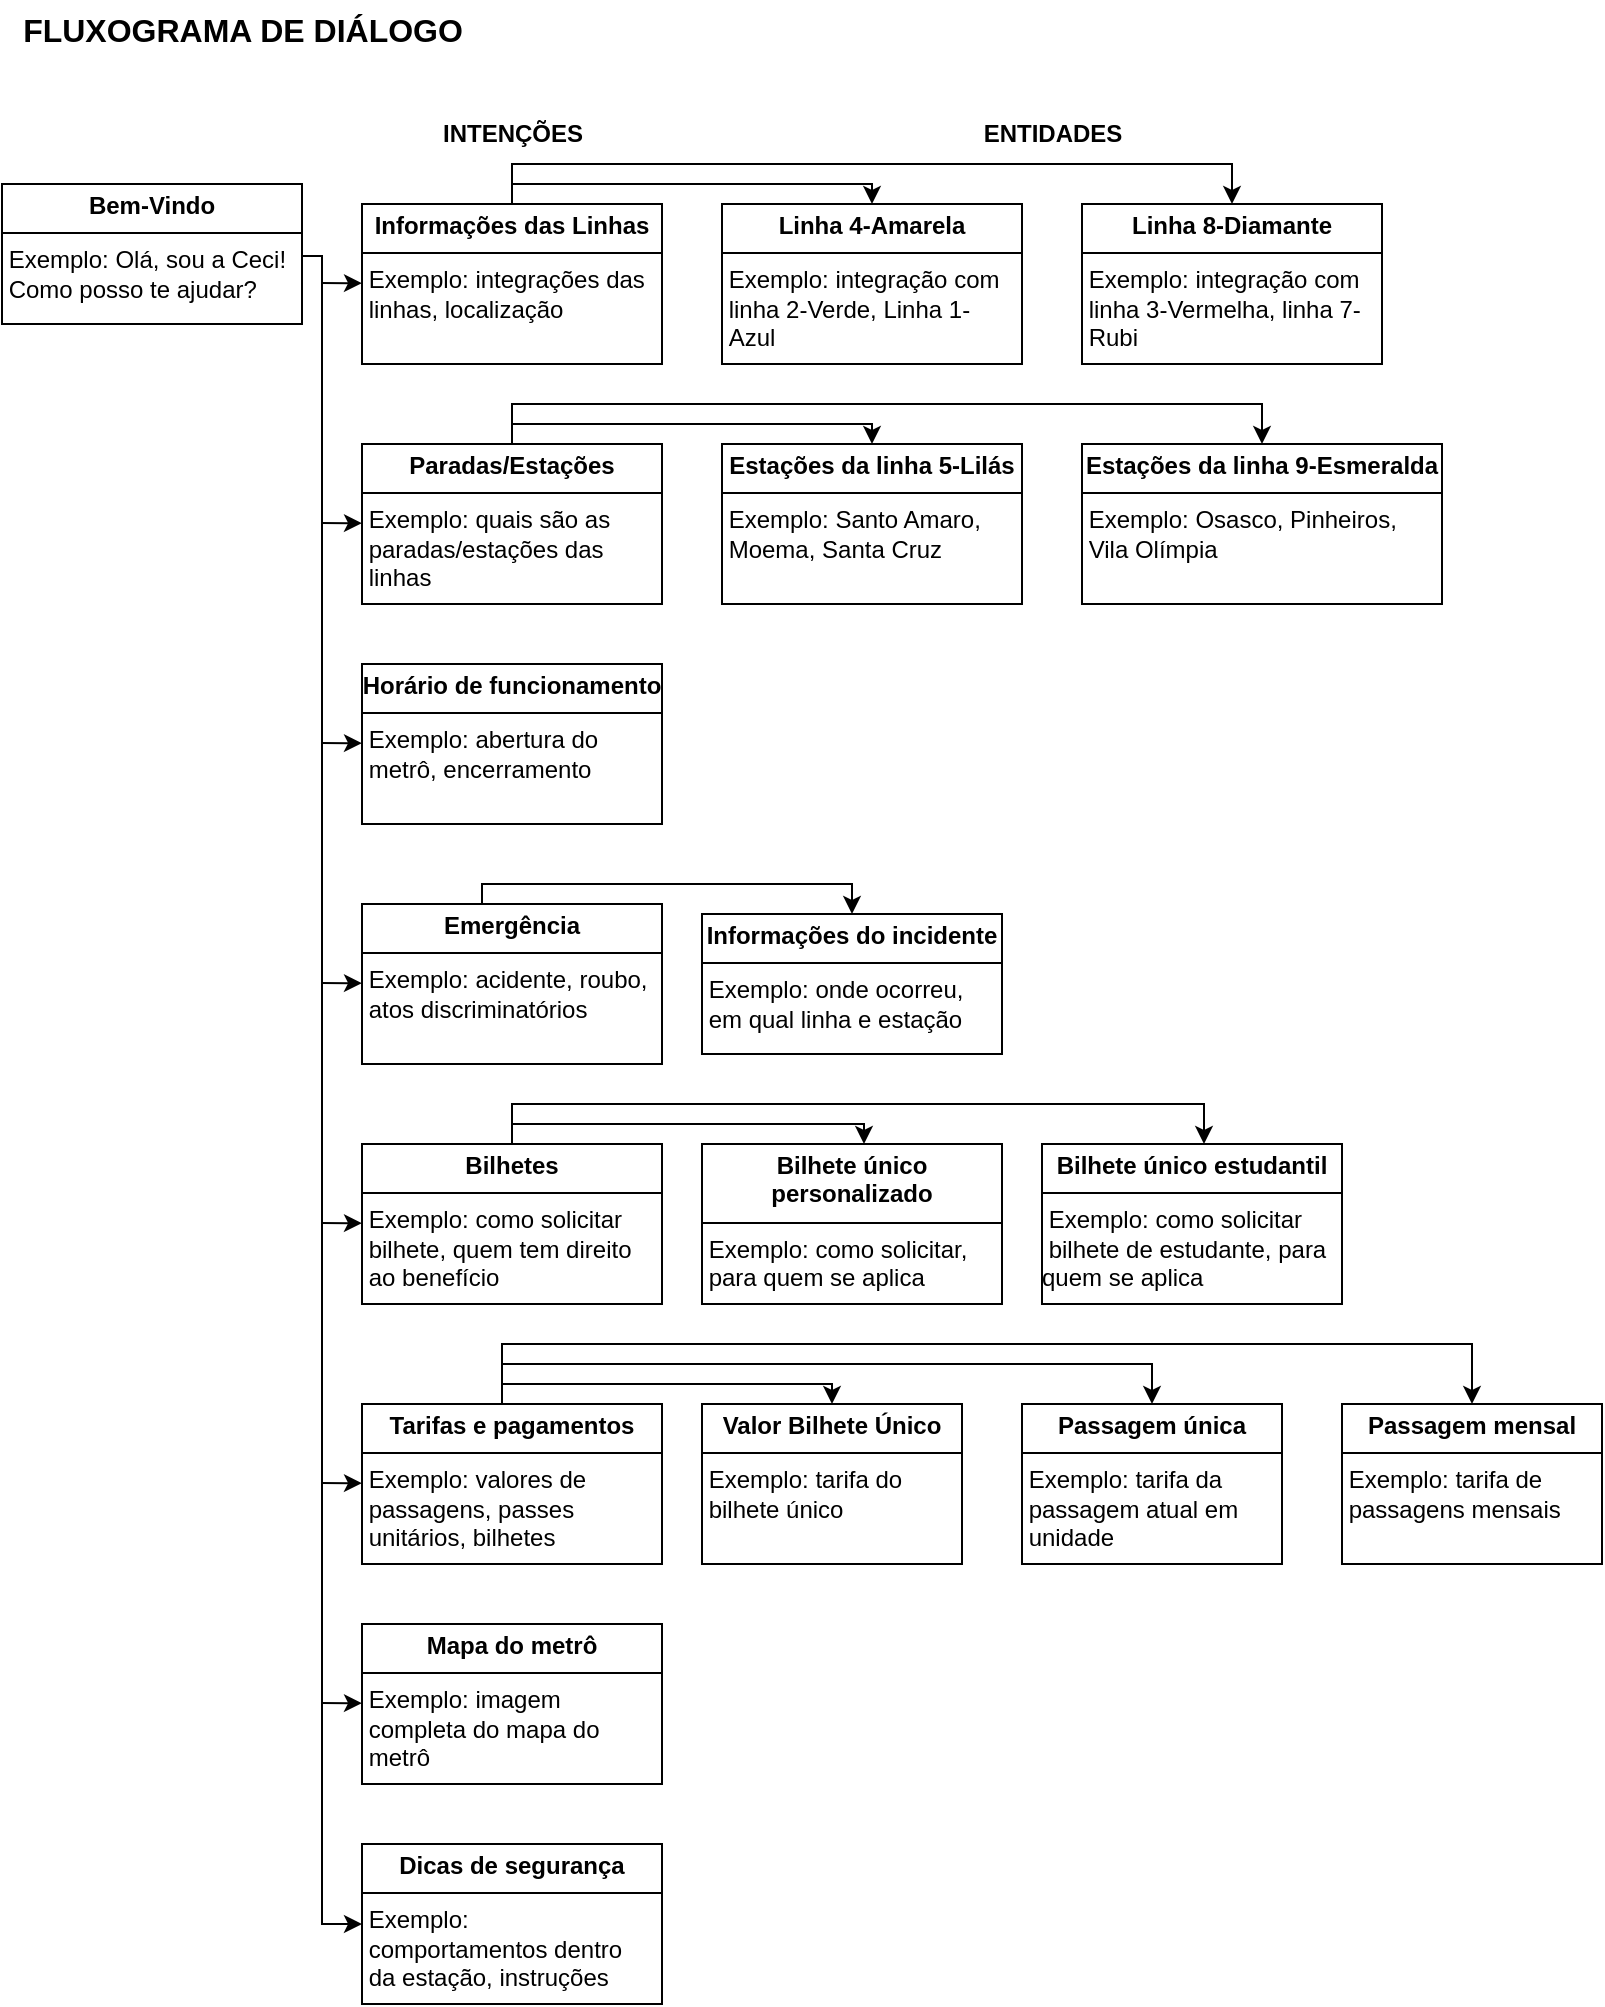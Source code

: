 <mxfile version="24.7.17">
  <diagram name="Página-1" id="xC3IDfEOeGeeoKpa32cC">
    <mxGraphModel dx="1434" dy="746" grid="1" gridSize="10" guides="1" tooltips="1" connect="1" arrows="1" fold="1" page="1" pageScale="1" pageWidth="827" pageHeight="1169" math="0" shadow="0">
      <root>
        <mxCell id="0" />
        <mxCell id="1" parent="0" />
        <mxCell id="71bS-nrT2A2EBhS6H1Gx-14" style="edgeStyle=orthogonalEdgeStyle;rounded=0;orthogonalLoop=1;jettySize=auto;html=1;" parent="1" target="71bS-nrT2A2EBhS6H1Gx-38" edge="1">
          <mxGeometry relative="1" as="geometry">
            <mxPoint x="174" y="1040" as="targetPoint" />
            <mxPoint x="154" y="155" as="sourcePoint" />
            <Array as="points">
              <mxPoint x="154" y="156" />
              <mxPoint x="174" y="156" />
              <mxPoint x="174" y="990" />
            </Array>
          </mxGeometry>
        </mxCell>
        <mxCell id="eKghHrFIvK1k567l9pEH-6" value="&lt;p style=&quot;margin:0px;margin-top:4px;text-align:center;&quot;&gt;&lt;b&gt;Bem-Vindo&lt;/b&gt;&lt;/p&gt;&lt;hr size=&quot;1&quot; style=&quot;border-style:solid;&quot;&gt;&lt;div style=&quot;height:2px;&quot;&gt;&amp;nbsp;Exemplo:&amp;nbsp;Olá, sou a Ceci!&amp;nbsp; &amp;nbsp;Como posso te ajudar?&lt;/div&gt;" style="verticalAlign=top;align=left;overflow=fill;html=1;whiteSpace=wrap;" parent="1" vertex="1">
          <mxGeometry x="14" y="120" width="150" height="70" as="geometry" />
        </mxCell>
        <mxCell id="71bS-nrT2A2EBhS6H1Gx-59" style="edgeStyle=orthogonalEdgeStyle;rounded=0;orthogonalLoop=1;jettySize=auto;html=1;" parent="1" source="eKghHrFIvK1k567l9pEH-7" target="71bS-nrT2A2EBhS6H1Gx-31" edge="1">
          <mxGeometry relative="1" as="geometry">
            <Array as="points">
              <mxPoint x="269" y="110" />
              <mxPoint x="629" y="110" />
            </Array>
          </mxGeometry>
        </mxCell>
        <mxCell id="71bS-nrT2A2EBhS6H1Gx-62" style="edgeStyle=orthogonalEdgeStyle;rounded=0;orthogonalLoop=1;jettySize=auto;html=1;" parent="1" source="eKghHrFIvK1k567l9pEH-7" target="71bS-nrT2A2EBhS6H1Gx-30" edge="1">
          <mxGeometry relative="1" as="geometry">
            <Array as="points">
              <mxPoint x="269" y="120" />
              <mxPoint x="449" y="120" />
            </Array>
          </mxGeometry>
        </mxCell>
        <mxCell id="eKghHrFIvK1k567l9pEH-7" value="&lt;p style=&quot;margin:0px;margin-top:4px;text-align:center;&quot;&gt;&lt;b&gt;Informações das Linhas&lt;/b&gt;&lt;/p&gt;&lt;hr size=&quot;1&quot; style=&quot;border-style:solid;&quot;&gt;&lt;div style=&quot;height:2px;&quot;&gt;&amp;nbsp;Exemplo: integrações das&amp;nbsp; &amp;nbsp;linhas, localização&lt;/div&gt;" style="verticalAlign=top;align=left;overflow=fill;html=1;whiteSpace=wrap;" parent="1" vertex="1">
          <mxGeometry x="194" y="130" width="150" height="80" as="geometry" />
        </mxCell>
        <mxCell id="71bS-nrT2A2EBhS6H1Gx-57" style="edgeStyle=orthogonalEdgeStyle;rounded=0;orthogonalLoop=1;jettySize=auto;html=1;" parent="1" source="eKghHrFIvK1k567l9pEH-9" target="71bS-nrT2A2EBhS6H1Gx-32" edge="1">
          <mxGeometry relative="1" as="geometry">
            <Array as="points">
              <mxPoint x="269" y="240" />
              <mxPoint x="449" y="240" />
            </Array>
          </mxGeometry>
        </mxCell>
        <mxCell id="71bS-nrT2A2EBhS6H1Gx-58" style="edgeStyle=orthogonalEdgeStyle;rounded=0;orthogonalLoop=1;jettySize=auto;html=1;" parent="1" source="eKghHrFIvK1k567l9pEH-9" target="eKghHrFIvK1k567l9pEH-24" edge="1">
          <mxGeometry relative="1" as="geometry">
            <Array as="points">
              <mxPoint x="269" y="230" />
              <mxPoint x="644" y="230" />
            </Array>
          </mxGeometry>
        </mxCell>
        <mxCell id="eKghHrFIvK1k567l9pEH-9" value="&lt;p style=&quot;margin:0px;margin-top:4px;text-align:center;&quot;&gt;&lt;b&gt;&lt;font style=&quot;vertical-align: inherit;&quot;&gt;&lt;font style=&quot;vertical-align: inherit;&quot;&gt;Paradas/Estações&lt;/font&gt;&lt;/font&gt;&lt;/b&gt;&lt;br&gt;&lt;/p&gt;&lt;hr size=&quot;1&quot; style=&quot;border-style:solid;&quot;&gt;&lt;div style=&quot;height:2px;&quot;&gt;&lt;font style=&quot;vertical-align: inherit;&quot;&gt;&lt;font style=&quot;vertical-align: inherit;&quot;&gt;&amp;nbsp;Exemplo: quais são as&amp;nbsp; &amp;nbsp;paradas/estações das&amp;nbsp; &amp;nbsp;linhas&lt;/font&gt;&lt;/font&gt;&lt;/div&gt;" style="verticalAlign=top;align=left;overflow=fill;html=1;whiteSpace=wrap;" parent="1" vertex="1">
          <mxGeometry x="194" y="250" width="150" height="80" as="geometry" />
        </mxCell>
        <mxCell id="eKghHrFIvK1k567l9pEH-11" value="&lt;p style=&quot;margin:0px;margin-top:4px;text-align:center;&quot;&gt;&lt;b&gt;Horário de funcionamento&lt;/b&gt;&lt;/p&gt;&lt;hr size=&quot;1&quot; style=&quot;border-style:solid;&quot;&gt;&lt;div style=&quot;height:2px;&quot;&gt;&amp;nbsp;Exemplo: abertura do&amp;nbsp; &amp;nbsp;metrô, encerramento&lt;/div&gt;" style="verticalAlign=top;align=left;overflow=fill;html=1;whiteSpace=wrap;" parent="1" vertex="1">
          <mxGeometry x="194" y="360" width="150" height="80" as="geometry" />
        </mxCell>
        <mxCell id="71bS-nrT2A2EBhS6H1Gx-56" style="edgeStyle=orthogonalEdgeStyle;rounded=0;orthogonalLoop=1;jettySize=auto;html=1;" parent="1" source="eKghHrFIvK1k567l9pEH-12" target="eKghHrFIvK1k567l9pEH-16" edge="1">
          <mxGeometry relative="1" as="geometry">
            <Array as="points">
              <mxPoint x="254" y="470" />
              <mxPoint x="439" y="470" />
            </Array>
          </mxGeometry>
        </mxCell>
        <mxCell id="eKghHrFIvK1k567l9pEH-12" value="&lt;p style=&quot;margin:0px;margin-top:4px;text-align:center;&quot;&gt;&lt;b&gt;Emergência&lt;/b&gt;&lt;/p&gt;&lt;hr size=&quot;1&quot; style=&quot;border-style:solid;&quot;&gt;&lt;div style=&quot;height:2px;&quot;&gt;&amp;nbsp;Exemplo: acidente, roubo,&amp;nbsp; &amp;nbsp;atos discriminatórios&lt;/div&gt;" style="verticalAlign=top;align=left;overflow=fill;html=1;whiteSpace=wrap;" parent="1" vertex="1">
          <mxGeometry x="194" y="480" width="150" height="80" as="geometry" />
        </mxCell>
        <mxCell id="eKghHrFIvK1k567l9pEH-16" value="&lt;p style=&quot;margin:0px;margin-top:4px;text-align:center;&quot;&gt;&lt;b&gt;Informações do incidente&lt;/b&gt;&lt;/p&gt;&lt;hr size=&quot;1&quot; style=&quot;border-style:solid;&quot;&gt;&lt;div style=&quot;height:2px;&quot;&gt;&amp;nbsp;Exemplo: onde ocorreu,&amp;nbsp; &amp;nbsp;em qual linha e estação&lt;/div&gt;" style="verticalAlign=top;align=left;overflow=fill;html=1;whiteSpace=wrap;" parent="1" vertex="1">
          <mxGeometry x="364" y="485" width="150" height="70" as="geometry" />
        </mxCell>
        <mxCell id="71bS-nrT2A2EBhS6H1Gx-19" style="edgeStyle=orthogonalEdgeStyle;rounded=0;orthogonalLoop=1;jettySize=auto;html=1;" parent="1" source="eKghHrFIvK1k567l9pEH-18" target="eKghHrFIvK1k567l9pEH-21" edge="1">
          <mxGeometry relative="1" as="geometry">
            <mxPoint x="614" y="550" as="targetPoint" />
            <Array as="points">
              <mxPoint x="269" y="580" />
              <mxPoint x="615" y="580" />
            </Array>
          </mxGeometry>
        </mxCell>
        <mxCell id="71bS-nrT2A2EBhS6H1Gx-24" style="edgeStyle=orthogonalEdgeStyle;rounded=0;orthogonalLoop=1;jettySize=auto;html=1;" parent="1" source="eKghHrFIvK1k567l9pEH-18" target="eKghHrFIvK1k567l9pEH-20" edge="1">
          <mxGeometry relative="1" as="geometry">
            <mxPoint x="444" y="580" as="targetPoint" />
            <Array as="points">
              <mxPoint x="269" y="590" />
              <mxPoint x="445" y="590" />
            </Array>
          </mxGeometry>
        </mxCell>
        <mxCell id="eKghHrFIvK1k567l9pEH-18" value="&lt;p style=&quot;margin:0px;margin-top:4px;text-align:center;&quot;&gt;&lt;b&gt;&lt;font style=&quot;vertical-align: inherit;&quot;&gt;&lt;font style=&quot;vertical-align: inherit;&quot;&gt;Bilhetes&lt;/font&gt;&lt;/font&gt;&lt;/b&gt;&lt;/p&gt;&lt;hr size=&quot;1&quot; style=&quot;border-style:solid;&quot;&gt;&lt;div style=&quot;height:2px;&quot;&gt;&lt;font style=&quot;vertical-align: inherit;&quot;&gt;&lt;font style=&quot;vertical-align: inherit;&quot;&gt;&amp;nbsp;Exemplo: como solicitar&amp;nbsp; &amp;nbsp;bilhete, quem tem direito&amp;nbsp; &amp;nbsp;ao benefício&lt;/font&gt;&lt;/font&gt;&lt;/div&gt;" style="verticalAlign=top;align=left;overflow=fill;html=1;whiteSpace=wrap;" parent="1" vertex="1">
          <mxGeometry x="194" y="600" width="150" height="80" as="geometry" />
        </mxCell>
        <mxCell id="eKghHrFIvK1k567l9pEH-21" value="&lt;p style=&quot;margin:0px;margin-top:4px;text-align:center;&quot;&gt;&lt;b&gt;&lt;font style=&quot;vertical-align: inherit;&quot;&gt;&lt;font style=&quot;vertical-align: inherit;&quot;&gt;Bilhete único estudantil&lt;/font&gt;&lt;/font&gt;&lt;/b&gt;&lt;/p&gt;&lt;hr size=&quot;1&quot; style=&quot;border-style:solid;&quot;&gt;&lt;div style=&quot;height:2px;&quot;&gt;&lt;font style=&quot;vertical-align: inherit;&quot;&gt;&lt;font style=&quot;vertical-align: inherit;&quot;&gt;&amp;nbsp;Exemplo: como solicitar&amp;nbsp; &amp;nbsp;bilhete de estudante, para quem se aplica&lt;/font&gt;&lt;/font&gt;&lt;/div&gt;" style="verticalAlign=top;align=left;overflow=fill;html=1;whiteSpace=wrap;" parent="1" vertex="1">
          <mxGeometry x="534" y="600" width="150" height="80" as="geometry" />
        </mxCell>
        <mxCell id="eKghHrFIvK1k567l9pEH-24" value="&lt;p style=&quot;margin:0px;margin-top:4px;text-align:center;&quot;&gt;&lt;b&gt;&lt;font style=&quot;vertical-align: inherit;&quot;&gt;&lt;font style=&quot;vertical-align: inherit;&quot;&gt;&lt;font style=&quot;vertical-align: inherit;&quot;&gt;&lt;font style=&quot;vertical-align: inherit;&quot;&gt;Estações da linha 9-Esmeralda&lt;/font&gt;&lt;/font&gt;&lt;/font&gt;&lt;/font&gt;&lt;/b&gt;&lt;br&gt;&lt;/p&gt;&lt;hr size=&quot;1&quot; style=&quot;border-style:solid;&quot;&gt;&lt;div style=&quot;height:2px;&quot;&gt;&lt;font style=&quot;vertical-align: inherit;&quot;&gt;&lt;font style=&quot;vertical-align: inherit;&quot;&gt;&lt;font style=&quot;vertical-align: inherit;&quot;&gt;&lt;font style=&quot;vertical-align: inherit;&quot;&gt;&amp;nbsp;Exemplo: Osasco, Pinheiros,&amp;nbsp; &amp;nbsp;Vila Olímpia&lt;/font&gt;&lt;/font&gt;&lt;/font&gt;&lt;/font&gt;&lt;/div&gt;" style="verticalAlign=top;align=left;overflow=fill;html=1;whiteSpace=wrap;" parent="1" vertex="1">
          <mxGeometry x="554" y="250" width="180" height="80" as="geometry" />
        </mxCell>
        <mxCell id="eKghHrFIvK1k567l9pEH-20" value="&lt;p style=&quot;margin:0px;margin-top:4px;text-align:center;&quot;&gt;&lt;b&gt;Bilhete único personalizado&lt;/b&gt;&lt;/p&gt;&lt;hr size=&quot;1&quot; style=&quot;border-style:solid;&quot;&gt;&lt;div style=&quot;height:2px;&quot;&gt;&amp;nbsp;Exemplo: como solicitar,&amp;nbsp; &amp;nbsp;para quem se aplica&lt;/div&gt;" style="verticalAlign=top;align=left;overflow=fill;html=1;whiteSpace=wrap;" parent="1" vertex="1">
          <mxGeometry x="364" y="600" width="150" height="80" as="geometry" />
        </mxCell>
        <mxCell id="71bS-nrT2A2EBhS6H1Gx-63" style="edgeStyle=orthogonalEdgeStyle;rounded=0;orthogonalLoop=1;jettySize=auto;html=1;" parent="1" source="71bS-nrT2A2EBhS6H1Gx-27" target="71bS-nrT2A2EBhS6H1Gx-39" edge="1">
          <mxGeometry relative="1" as="geometry">
            <Array as="points">
              <mxPoint x="264" y="720" />
              <mxPoint x="429" y="720" />
            </Array>
          </mxGeometry>
        </mxCell>
        <mxCell id="71bS-nrT2A2EBhS6H1Gx-64" style="edgeStyle=orthogonalEdgeStyle;rounded=0;orthogonalLoop=1;jettySize=auto;html=1;" parent="1" source="71bS-nrT2A2EBhS6H1Gx-27" target="71bS-nrT2A2EBhS6H1Gx-40" edge="1">
          <mxGeometry relative="1" as="geometry">
            <Array as="points">
              <mxPoint x="264" y="710" />
              <mxPoint x="589" y="710" />
            </Array>
          </mxGeometry>
        </mxCell>
        <mxCell id="71bS-nrT2A2EBhS6H1Gx-65" style="edgeStyle=orthogonalEdgeStyle;rounded=0;orthogonalLoop=1;jettySize=auto;html=1;" parent="1" source="71bS-nrT2A2EBhS6H1Gx-27" target="71bS-nrT2A2EBhS6H1Gx-41" edge="1">
          <mxGeometry relative="1" as="geometry">
            <Array as="points">
              <mxPoint x="264" y="700" />
              <mxPoint x="749" y="700" />
            </Array>
          </mxGeometry>
        </mxCell>
        <mxCell id="71bS-nrT2A2EBhS6H1Gx-27" value="&lt;p style=&quot;margin:0px;margin-top:4px;text-align:center;&quot;&gt;&lt;b&gt;&lt;font style=&quot;vertical-align: inherit;&quot;&gt;&lt;font style=&quot;vertical-align: inherit;&quot;&gt;&lt;font style=&quot;vertical-align: inherit;&quot;&gt;&lt;font style=&quot;vertical-align: inherit;&quot;&gt;&lt;font style=&quot;vertical-align: inherit;&quot;&gt;&lt;font style=&quot;vertical-align: inherit;&quot;&gt;&lt;font style=&quot;vertical-align: inherit;&quot;&gt;&lt;font style=&quot;vertical-align: inherit;&quot;&gt;Tarifas e pagamentos&lt;/font&gt;&lt;/font&gt;&lt;/font&gt;&lt;/font&gt;&lt;/font&gt;&lt;/font&gt;&lt;/font&gt;&lt;/font&gt;&lt;/b&gt;&lt;/p&gt;&lt;hr size=&quot;1&quot; style=&quot;border-style:solid;&quot;&gt;&lt;div style=&quot;height:2px;&quot;&gt;&lt;font style=&quot;vertical-align: inherit;&quot;&gt;&lt;font style=&quot;vertical-align: inherit;&quot;&gt;&lt;font style=&quot;vertical-align: inherit;&quot;&gt;&lt;font style=&quot;vertical-align: inherit;&quot;&gt;&lt;font style=&quot;vertical-align: inherit;&quot;&gt;&lt;font style=&quot;vertical-align: inherit;&quot;&gt;&lt;font style=&quot;vertical-align: inherit;&quot;&gt;&lt;font style=&quot;vertical-align: inherit;&quot;&gt;&amp;nbsp;Exemplo: valores de&amp;nbsp; &amp;nbsp;passagens, passes&amp;nbsp; &amp;nbsp;unitários, bilhetes&lt;/font&gt;&lt;/font&gt;&lt;/font&gt;&lt;/font&gt;&lt;/font&gt;&lt;/font&gt;&lt;/font&gt;&lt;/font&gt;&lt;/div&gt;" style="verticalAlign=top;align=left;overflow=fill;html=1;whiteSpace=wrap;" parent="1" vertex="1">
          <mxGeometry x="194" y="730" width="150" height="80" as="geometry" />
        </mxCell>
        <mxCell id="71bS-nrT2A2EBhS6H1Gx-30" value="&lt;p style=&quot;margin:0px;margin-top:4px;text-align:center;&quot;&gt;&lt;b&gt;&lt;font style=&quot;vertical-align: inherit;&quot;&gt;&lt;font style=&quot;vertical-align: inherit;&quot;&gt;&lt;font style=&quot;vertical-align: inherit;&quot;&gt;&lt;font style=&quot;vertical-align: inherit;&quot;&gt;&lt;font style=&quot;vertical-align: inherit;&quot;&gt;&lt;font style=&quot;vertical-align: inherit;&quot;&gt;Linha 4-Amarela&lt;/font&gt;&lt;/font&gt;&lt;/font&gt;&lt;/font&gt;&lt;/font&gt;&lt;/font&gt;&lt;/b&gt;&lt;/p&gt;&lt;hr size=&quot;1&quot; style=&quot;border-style:solid;&quot;&gt;&lt;div style=&quot;height:2px;&quot;&gt;&lt;font style=&quot;vertical-align: inherit;&quot;&gt;&lt;font style=&quot;vertical-align: inherit;&quot;&gt;&lt;font style=&quot;vertical-align: inherit;&quot;&gt;&lt;font style=&quot;vertical-align: inherit;&quot;&gt;&lt;font style=&quot;vertical-align: inherit;&quot;&gt;&lt;font style=&quot;vertical-align: inherit;&quot;&gt;&amp;nbsp;Exemplo: integração com&amp;nbsp; &amp;nbsp;linha 2-Verde, Linha 1-&amp;nbsp; &amp;nbsp;Azul&amp;nbsp;&lt;/font&gt;&lt;/font&gt;&lt;/font&gt;&lt;/font&gt;&lt;/font&gt;&lt;/font&gt;&lt;/div&gt;" style="verticalAlign=top;align=left;overflow=fill;html=1;whiteSpace=wrap;" parent="1" vertex="1">
          <mxGeometry x="374" y="130" width="150" height="80" as="geometry" />
        </mxCell>
        <mxCell id="71bS-nrT2A2EBhS6H1Gx-31" value="&lt;p style=&quot;margin:0px;margin-top:4px;text-align:center;&quot;&gt;&lt;b&gt;&lt;font style=&quot;vertical-align: inherit;&quot;&gt;&lt;font style=&quot;vertical-align: inherit;&quot;&gt;&lt;font style=&quot;vertical-align: inherit;&quot;&gt;&lt;font style=&quot;vertical-align: inherit;&quot;&gt;&lt;font style=&quot;vertical-align: inherit;&quot;&gt;&lt;font style=&quot;vertical-align: inherit;&quot;&gt;&lt;font style=&quot;vertical-align: inherit;&quot;&gt;&lt;font style=&quot;vertical-align: inherit;&quot;&gt;&lt;font style=&quot;vertical-align: inherit;&quot;&gt;&lt;font style=&quot;vertical-align: inherit;&quot;&gt;Linha 8-Diamante&lt;/font&gt;&lt;/font&gt;&lt;/font&gt;&lt;/font&gt;&lt;/font&gt;&lt;/font&gt;&lt;/font&gt;&lt;/font&gt;&lt;/font&gt;&lt;/font&gt;&lt;/b&gt;&lt;/p&gt;&lt;hr size=&quot;1&quot; style=&quot;border-style:solid;&quot;&gt;&lt;div style=&quot;height:2px;&quot;&gt;&lt;font style=&quot;vertical-align: inherit;&quot;&gt;&lt;font style=&quot;vertical-align: inherit;&quot;&gt;&lt;font style=&quot;vertical-align: inherit;&quot;&gt;&lt;font style=&quot;vertical-align: inherit;&quot;&gt;&lt;font style=&quot;vertical-align: inherit;&quot;&gt;&lt;font style=&quot;vertical-align: inherit;&quot;&gt;&lt;font style=&quot;vertical-align: inherit;&quot;&gt;&lt;font style=&quot;vertical-align: inherit;&quot;&gt;&lt;font style=&quot;vertical-align: inherit;&quot;&gt;&lt;font style=&quot;vertical-align: inherit;&quot;&gt;&amp;nbsp;Exemplo: integração com&amp;nbsp; &amp;nbsp;linha 3-Vermelha, linha 7-&amp;nbsp; &amp;nbsp;Rubi&lt;/font&gt;&lt;/font&gt;&lt;/font&gt;&lt;/font&gt;&lt;/font&gt;&lt;/font&gt;&lt;/font&gt;&lt;/font&gt;&lt;/font&gt;&lt;/font&gt;&lt;/div&gt;" style="verticalAlign=top;align=left;overflow=fill;html=1;whiteSpace=wrap;" parent="1" vertex="1">
          <mxGeometry x="554" y="130" width="150" height="80" as="geometry" />
        </mxCell>
        <mxCell id="71bS-nrT2A2EBhS6H1Gx-32" value="&lt;p style=&quot;margin:0px;margin-top:4px;text-align:center;&quot;&gt;&lt;b&gt;&lt;font style=&quot;vertical-align: inherit;&quot;&gt;&lt;font style=&quot;vertical-align: inherit;&quot;&gt;&lt;font style=&quot;vertical-align: inherit;&quot;&gt;&lt;font style=&quot;vertical-align: inherit;&quot;&gt;Estações da linha 5-Lilás&lt;/font&gt;&lt;/font&gt;&lt;/font&gt;&lt;/font&gt;&lt;/b&gt;&lt;br&gt;&lt;/p&gt;&lt;hr size=&quot;1&quot; style=&quot;border-style:solid;&quot;&gt;&lt;div style=&quot;height:2px;&quot;&gt;&lt;font style=&quot;vertical-align: inherit;&quot;&gt;&lt;font style=&quot;vertical-align: inherit;&quot;&gt;&lt;font style=&quot;vertical-align: inherit;&quot;&gt;&lt;font style=&quot;vertical-align: inherit;&quot;&gt;&amp;nbsp;Exemplo: Santo Amaro,&amp;nbsp; &amp;nbsp;Moema, Santa Cruz&lt;/font&gt;&lt;/font&gt;&lt;/font&gt;&lt;/font&gt;&lt;/div&gt;" style="verticalAlign=top;align=left;overflow=fill;html=1;whiteSpace=wrap;" parent="1" vertex="1">
          <mxGeometry x="374" y="250" width="150" height="80" as="geometry" />
        </mxCell>
        <mxCell id="71bS-nrT2A2EBhS6H1Gx-37" value="&lt;p style=&quot;margin:0px;margin-top:4px;text-align:center;&quot;&gt;&lt;b&gt;Mapa do metrô&lt;/b&gt;&lt;/p&gt;&lt;hr size=&quot;1&quot; style=&quot;border-style:solid;&quot;&gt;&lt;div style=&quot;height:2px;&quot;&gt;&lt;font style=&quot;vertical-align: inherit;&quot;&gt;&lt;font style=&quot;vertical-align: inherit;&quot;&gt;&lt;font style=&quot;vertical-align: inherit;&quot;&gt;&lt;font style=&quot;vertical-align: inherit;&quot;&gt;&lt;font style=&quot;vertical-align: inherit;&quot;&gt;&lt;font style=&quot;vertical-align: inherit;&quot;&gt;&lt;font style=&quot;vertical-align: inherit;&quot;&gt;&lt;font style=&quot;vertical-align: inherit;&quot;&gt;&amp;nbsp;Exemplo: imagem&amp;nbsp; &amp;nbsp;completa do mapa do&amp;nbsp; &amp;nbsp;metrô&lt;/font&gt;&lt;/font&gt;&lt;/font&gt;&lt;/font&gt;&lt;/font&gt;&lt;/font&gt;&lt;/font&gt;&lt;/font&gt;&lt;/div&gt;" style="verticalAlign=top;align=left;overflow=fill;html=1;whiteSpace=wrap;" parent="1" vertex="1">
          <mxGeometry x="194" y="840" width="150" height="80" as="geometry" />
        </mxCell>
        <mxCell id="71bS-nrT2A2EBhS6H1Gx-38" value="&lt;p style=&quot;margin:0px;margin-top:4px;text-align:center;&quot;&gt;&lt;b&gt;Dicas de segurança&lt;/b&gt;&lt;/p&gt;&lt;hr size=&quot;1&quot; style=&quot;border-style:solid;&quot;&gt;&lt;div style=&quot;height:2px;&quot;&gt;&lt;font style=&quot;vertical-align: inherit;&quot;&gt;&lt;font style=&quot;vertical-align: inherit;&quot;&gt;&lt;font style=&quot;vertical-align: inherit;&quot;&gt;&lt;font style=&quot;vertical-align: inherit;&quot;&gt;&lt;font style=&quot;vertical-align: inherit;&quot;&gt;&lt;font style=&quot;vertical-align: inherit;&quot;&gt;&lt;font style=&quot;vertical-align: inherit;&quot;&gt;&lt;font style=&quot;vertical-align: inherit;&quot;&gt;&amp;nbsp;Exemplo:&amp;nbsp; &amp;nbsp;comportamentos dentro&amp;nbsp; &amp;nbsp;da estação, instruções&lt;/font&gt;&lt;/font&gt;&lt;/font&gt;&lt;/font&gt;&lt;/font&gt;&lt;/font&gt;&lt;/font&gt;&lt;/font&gt;&lt;/div&gt;" style="verticalAlign=top;align=left;overflow=fill;html=1;whiteSpace=wrap;" parent="1" vertex="1">
          <mxGeometry x="194" y="950" width="150" height="80" as="geometry" />
        </mxCell>
        <mxCell id="71bS-nrT2A2EBhS6H1Gx-39" value="&lt;p style=&quot;margin:0px;margin-top:4px;text-align:center;&quot;&gt;&lt;b&gt;Valor Bilhete Único&lt;/b&gt;&lt;/p&gt;&lt;hr size=&quot;1&quot; style=&quot;border-style:solid;&quot;&gt;&lt;div style=&quot;height:2px;&quot;&gt;&lt;font style=&quot;vertical-align: inherit;&quot;&gt;&lt;font style=&quot;vertical-align: inherit;&quot;&gt;&lt;font style=&quot;vertical-align: inherit;&quot;&gt;&lt;font style=&quot;vertical-align: inherit;&quot;&gt;&lt;font style=&quot;vertical-align: inherit;&quot;&gt;&lt;font style=&quot;vertical-align: inherit;&quot;&gt;&lt;font style=&quot;vertical-align: inherit;&quot;&gt;&lt;font style=&quot;vertical-align: inherit;&quot;&gt;&amp;nbsp;Exemplo: tarifa do&amp;nbsp; &amp;nbsp;bilhete único&lt;/font&gt;&lt;/font&gt;&lt;/font&gt;&lt;/font&gt;&lt;/font&gt;&lt;/font&gt;&lt;/font&gt;&lt;/font&gt;&lt;/div&gt;" style="verticalAlign=top;align=left;overflow=fill;html=1;whiteSpace=wrap;" parent="1" vertex="1">
          <mxGeometry x="364" y="730" width="130" height="80" as="geometry" />
        </mxCell>
        <mxCell id="71bS-nrT2A2EBhS6H1Gx-40" value="&lt;p style=&quot;margin:0px;margin-top:4px;text-align:center;&quot;&gt;&lt;b&gt;Passagem única&lt;/b&gt;&lt;/p&gt;&lt;hr size=&quot;1&quot; style=&quot;border-style:solid;&quot;&gt;&lt;div style=&quot;height:2px;&quot;&gt;&lt;font style=&quot;vertical-align: inherit;&quot;&gt;&lt;font style=&quot;vertical-align: inherit;&quot;&gt;&lt;font style=&quot;vertical-align: inherit;&quot;&gt;&lt;font style=&quot;vertical-align: inherit;&quot;&gt;&lt;font style=&quot;vertical-align: inherit;&quot;&gt;&lt;font style=&quot;vertical-align: inherit;&quot;&gt;&lt;font style=&quot;vertical-align: inherit;&quot;&gt;&lt;font style=&quot;vertical-align: inherit;&quot;&gt;&amp;nbsp;Exemplo: tarifa da&amp;nbsp; &amp;nbsp;passagem atual em&amp;nbsp; &amp;nbsp;unidade&lt;/font&gt;&lt;/font&gt;&lt;/font&gt;&lt;/font&gt;&lt;/font&gt;&lt;/font&gt;&lt;/font&gt;&lt;/font&gt;&lt;/div&gt;" style="verticalAlign=top;align=left;overflow=fill;html=1;whiteSpace=wrap;" parent="1" vertex="1">
          <mxGeometry x="524" y="730" width="130" height="80" as="geometry" />
        </mxCell>
        <mxCell id="71bS-nrT2A2EBhS6H1Gx-41" value="&lt;p style=&quot;margin:0px;margin-top:4px;text-align:center;&quot;&gt;&lt;b&gt;Passagem mensal&lt;/b&gt;&lt;/p&gt;&lt;hr size=&quot;1&quot; style=&quot;border-style:solid;&quot;&gt;&lt;div style=&quot;height:2px;&quot;&gt;&lt;font style=&quot;vertical-align: inherit;&quot;&gt;&lt;font style=&quot;vertical-align: inherit;&quot;&gt;&lt;font style=&quot;vertical-align: inherit;&quot;&gt;&lt;font style=&quot;vertical-align: inherit;&quot;&gt;&lt;font style=&quot;vertical-align: inherit;&quot;&gt;&lt;font style=&quot;vertical-align: inherit;&quot;&gt;&lt;font style=&quot;vertical-align: inherit;&quot;&gt;&lt;font style=&quot;vertical-align: inherit;&quot;&gt;&amp;nbsp;Exemplo: tarifa de&amp;nbsp; &amp;nbsp;passagens mensais&lt;/font&gt;&lt;/font&gt;&lt;/font&gt;&lt;/font&gt;&lt;/font&gt;&lt;/font&gt;&lt;/font&gt;&lt;/font&gt;&lt;/div&gt;" style="verticalAlign=top;align=left;overflow=fill;html=1;whiteSpace=wrap;" parent="1" vertex="1">
          <mxGeometry x="684" y="730" width="130" height="80" as="geometry" />
        </mxCell>
        <mxCell id="71bS-nrT2A2EBhS6H1Gx-44" value="&lt;b&gt;INTENÇÕES&lt;/b&gt;" style="text;html=1;align=center;verticalAlign=middle;resizable=0;points=[];autosize=1;strokeColor=none;fillColor=none;" parent="1" vertex="1">
          <mxGeometry x="224" y="80" width="90" height="30" as="geometry" />
        </mxCell>
        <mxCell id="71bS-nrT2A2EBhS6H1Gx-45" value="&lt;b&gt;ENTIDADES&lt;/b&gt;" style="text;html=1;align=center;verticalAlign=middle;resizable=0;points=[];autosize=1;strokeColor=none;fillColor=none;" parent="1" vertex="1">
          <mxGeometry x="494" y="80" width="90" height="30" as="geometry" />
        </mxCell>
        <mxCell id="71bS-nrT2A2EBhS6H1Gx-48" value="" style="edgeStyle=none;orthogonalLoop=1;jettySize=auto;html=1;rounded=0;" parent="1" target="eKghHrFIvK1k567l9pEH-18" edge="1">
          <mxGeometry width="80" relative="1" as="geometry">
            <mxPoint x="174" y="639.5" as="sourcePoint" />
            <mxPoint x="194" y="640" as="targetPoint" />
            <Array as="points" />
          </mxGeometry>
        </mxCell>
        <mxCell id="71bS-nrT2A2EBhS6H1Gx-50" value="" style="edgeStyle=none;orthogonalLoop=1;jettySize=auto;html=1;rounded=0;" parent="1" target="71bS-nrT2A2EBhS6H1Gx-27" edge="1">
          <mxGeometry width="80" relative="1" as="geometry">
            <mxPoint x="174" y="769.5" as="sourcePoint" />
            <mxPoint x="194" y="770" as="targetPoint" />
            <Array as="points" />
          </mxGeometry>
        </mxCell>
        <mxCell id="71bS-nrT2A2EBhS6H1Gx-51" value="" style="edgeStyle=none;orthogonalLoop=1;jettySize=auto;html=1;rounded=0;" parent="1" target="71bS-nrT2A2EBhS6H1Gx-37" edge="1">
          <mxGeometry width="80" relative="1" as="geometry">
            <mxPoint x="174" y="879.5" as="sourcePoint" />
            <mxPoint x="254" y="879.5" as="targetPoint" />
            <Array as="points" />
          </mxGeometry>
        </mxCell>
        <mxCell id="71bS-nrT2A2EBhS6H1Gx-52" value="" style="edgeStyle=none;orthogonalLoop=1;jettySize=auto;html=1;rounded=0;" parent="1" target="eKghHrFIvK1k567l9pEH-12" edge="1">
          <mxGeometry width="80" relative="1" as="geometry">
            <mxPoint x="174" y="519.5" as="sourcePoint" />
            <mxPoint x="254" y="519.5" as="targetPoint" />
            <Array as="points" />
          </mxGeometry>
        </mxCell>
        <mxCell id="71bS-nrT2A2EBhS6H1Gx-53" value="" style="edgeStyle=none;orthogonalLoop=1;jettySize=auto;html=1;rounded=0;" parent="1" target="eKghHrFIvK1k567l9pEH-11" edge="1">
          <mxGeometry width="80" relative="1" as="geometry">
            <mxPoint x="174" y="399.5" as="sourcePoint" />
            <mxPoint x="254" y="399.5" as="targetPoint" />
            <Array as="points" />
          </mxGeometry>
        </mxCell>
        <mxCell id="71bS-nrT2A2EBhS6H1Gx-54" value="" style="edgeStyle=none;orthogonalLoop=1;jettySize=auto;html=1;rounded=0;" parent="1" target="eKghHrFIvK1k567l9pEH-9" edge="1">
          <mxGeometry width="80" relative="1" as="geometry">
            <mxPoint x="174" y="289.5" as="sourcePoint" />
            <mxPoint x="254" y="289.5" as="targetPoint" />
            <Array as="points" />
          </mxGeometry>
        </mxCell>
        <mxCell id="71bS-nrT2A2EBhS6H1Gx-55" value="" style="edgeStyle=none;orthogonalLoop=1;jettySize=auto;html=1;rounded=0;" parent="1" target="eKghHrFIvK1k567l9pEH-7" edge="1">
          <mxGeometry width="80" relative="1" as="geometry">
            <mxPoint x="174" y="169.5" as="sourcePoint" />
            <mxPoint x="254" y="169.5" as="targetPoint" />
            <Array as="points" />
          </mxGeometry>
        </mxCell>
        <mxCell id="LqsVa-T1Kz8_ZSmx1uvO-1" value="&lt;font style=&quot;vertical-align: inherit; font-size: 16px;&quot;&gt;&lt;font style=&quot;vertical-align: inherit; font-size: 16px;&quot;&gt;FLUXOGRAMA DE DIÁLOGO&lt;/font&gt;&lt;/font&gt;" style="text;html=1;align=center;verticalAlign=middle;resizable=0;points=[];autosize=1;strokeColor=none;fillColor=none;fontStyle=1;fontSize=16;" parent="1" vertex="1">
          <mxGeometry x="14" y="28" width="240" height="30" as="geometry" />
        </mxCell>
      </root>
    </mxGraphModel>
  </diagram>
</mxfile>
